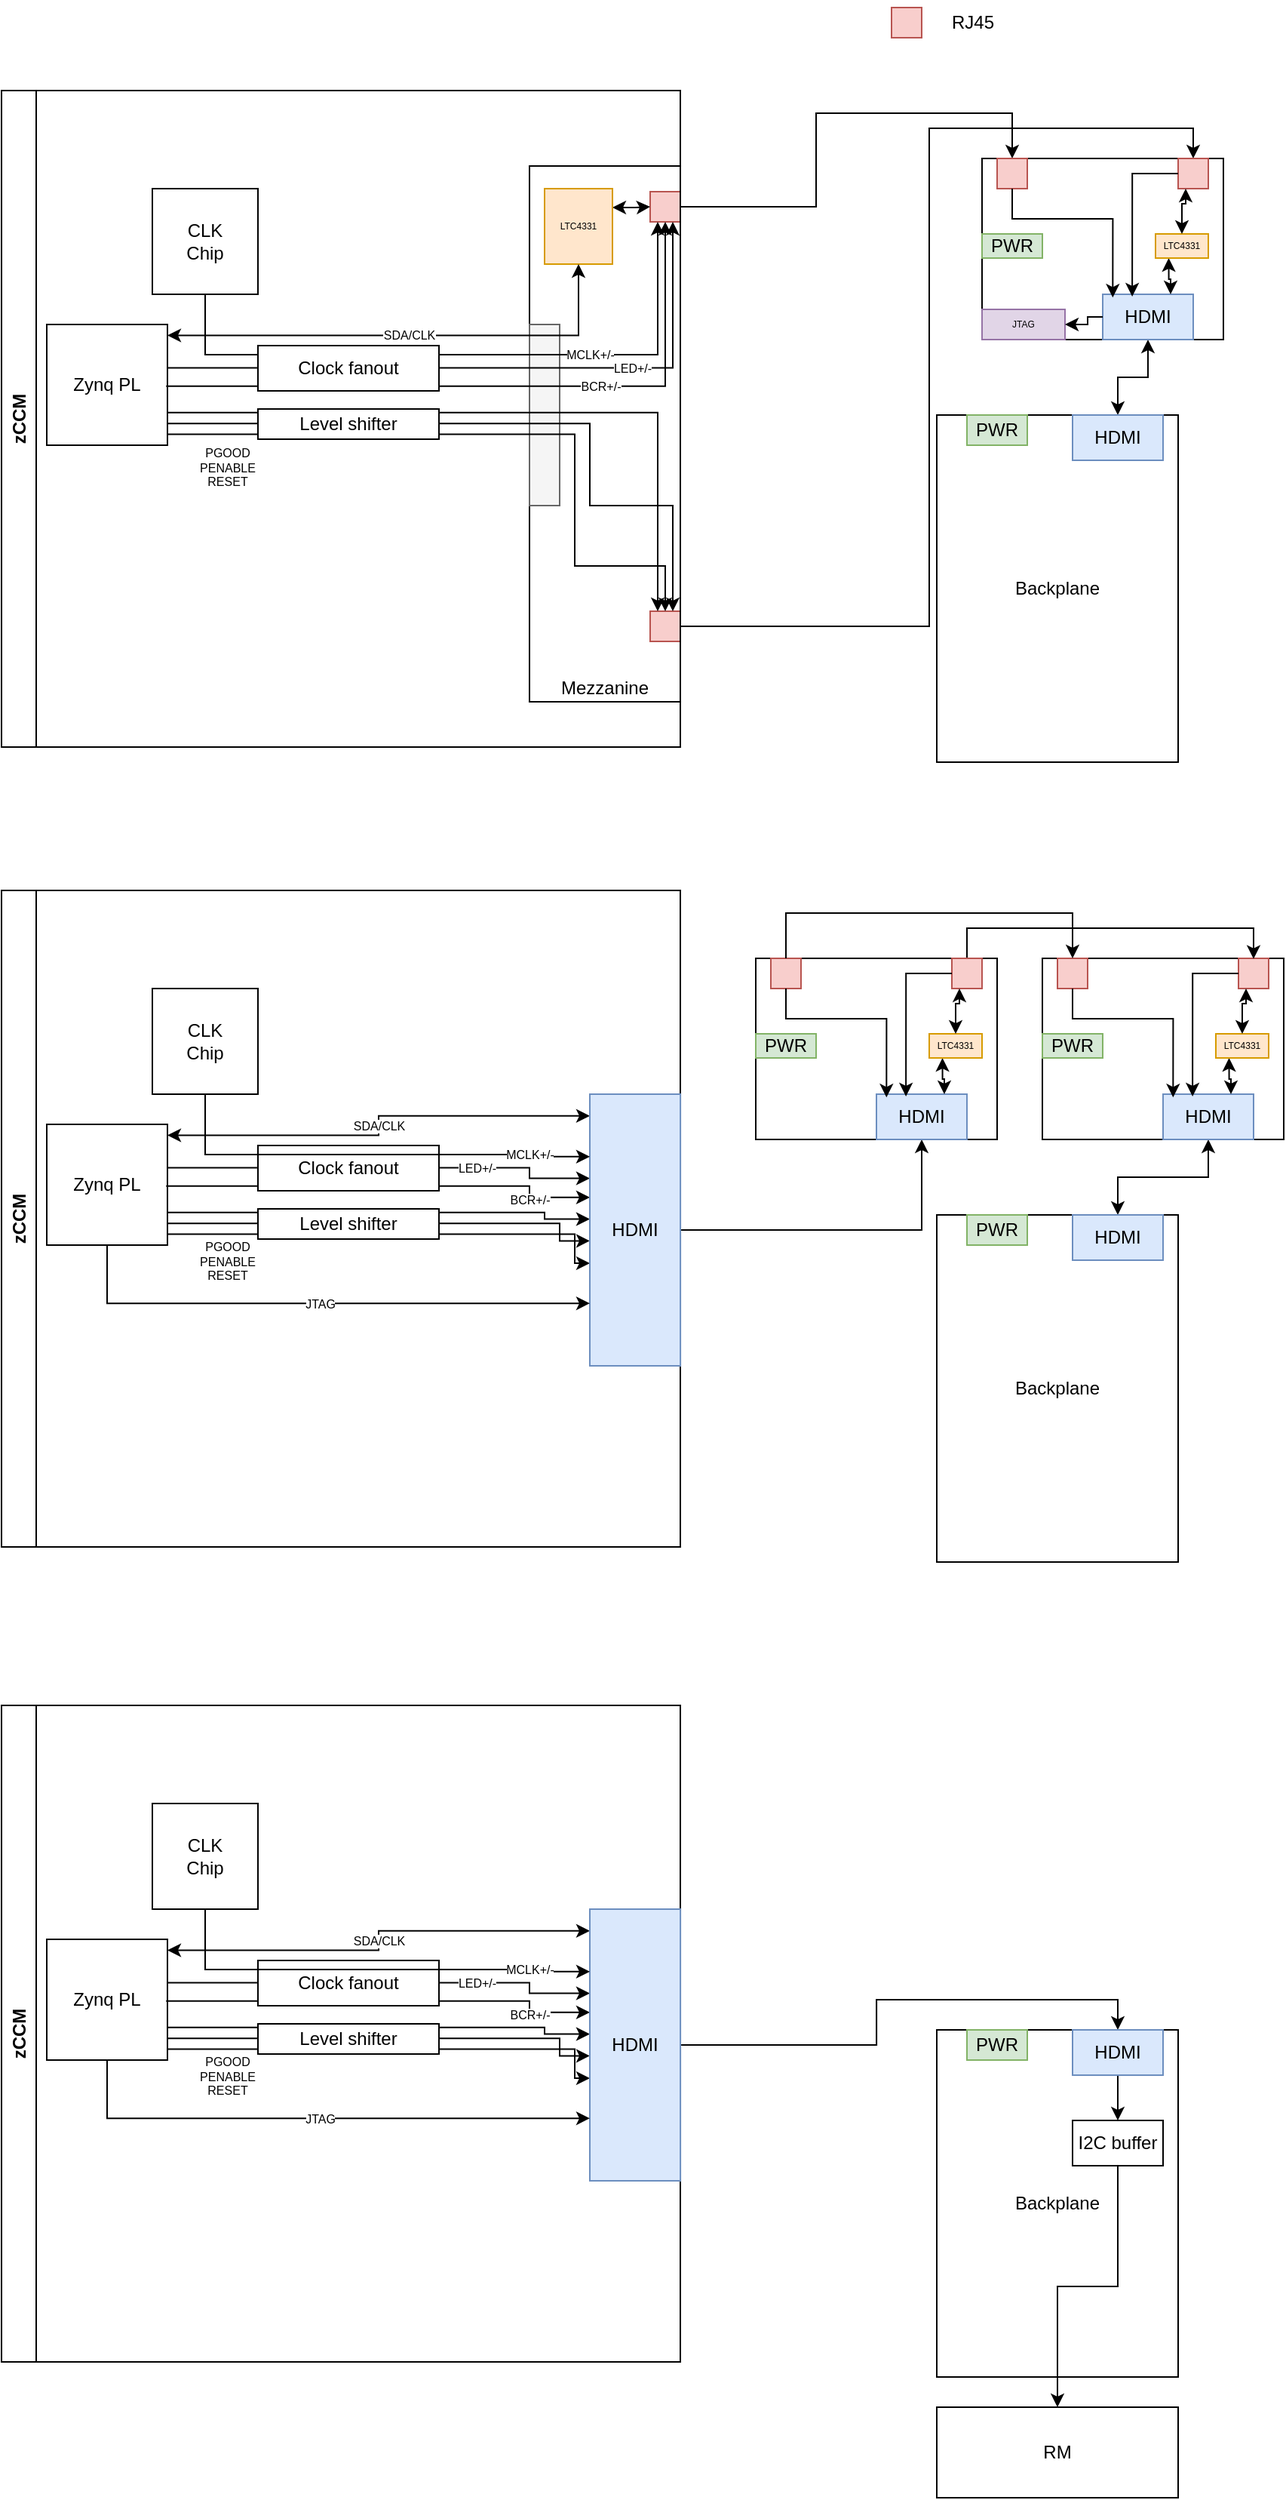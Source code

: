 <mxfile version="23.1.1" type="github">
  <diagram name="Page-1" id="fWkxdSE3MDxEK5NCk_mT">
    <mxGraphModel dx="1306" dy="750" grid="1" gridSize="10" guides="1" tooltips="1" connect="1" arrows="1" fold="1" page="1" pageScale="1" pageWidth="850" pageHeight="1100" math="0" shadow="0">
      <root>
        <mxCell id="0" />
        <mxCell id="1" parent="0" />
        <mxCell id="fhgAiH0HmHhDpUUhowHs-14" style="edgeStyle=orthogonalEdgeStyle;rounded=0;orthogonalLoop=1;jettySize=auto;html=1;exitX=1;exitY=0.5;exitDx=0;exitDy=0;entryX=0.5;entryY=0;entryDx=0;entryDy=0;" edge="1" parent="1" source="TbumQkPZerBBFcN5Bay4-3" target="fhgAiH0HmHhDpUUhowHs-8">
          <mxGeometry relative="1" as="geometry">
            <Array as="points">
              <mxPoint x="540" y="152" />
              <mxPoint x="540" y="90" />
              <mxPoint x="670" y="90" />
            </Array>
          </mxGeometry>
        </mxCell>
        <mxCell id="fhgAiH0HmHhDpUUhowHs-15" style="edgeStyle=orthogonalEdgeStyle;rounded=0;orthogonalLoop=1;jettySize=auto;html=1;exitX=1;exitY=0.5;exitDx=0;exitDy=0;entryX=0.5;entryY=0;entryDx=0;entryDy=0;" edge="1" parent="1" source="TbumQkPZerBBFcN5Bay4-16" target="fhgAiH0HmHhDpUUhowHs-9">
          <mxGeometry relative="1" as="geometry" />
        </mxCell>
        <mxCell id="fhgAiH0HmHhDpUUhowHs-13" style="edgeStyle=orthogonalEdgeStyle;rounded=0;orthogonalLoop=1;jettySize=auto;html=1;exitX=0.5;exitY=1;exitDx=0;exitDy=0;entryX=0.5;entryY=0;entryDx=0;entryDy=0;startArrow=classic;startFill=1;" edge="1" parent="1" source="fhgAiH0HmHhDpUUhowHs-7" target="fhgAiH0HmHhDpUUhowHs-4">
          <mxGeometry relative="1" as="geometry" />
        </mxCell>
        <mxCell id="fhgAiH0HmHhDpUUhowHs-134" style="edgeStyle=orthogonalEdgeStyle;rounded=0;orthogonalLoop=1;jettySize=auto;html=1;exitX=0.5;exitY=1;exitDx=0;exitDy=0;entryX=0.5;entryY=0;entryDx=0;entryDy=0;startArrow=classic;startFill=1;" edge="1" parent="1" source="fhgAiH0HmHhDpUUhowHs-136" target="fhgAiH0HmHhDpUUhowHs-131">
          <mxGeometry relative="1" as="geometry" />
        </mxCell>
        <mxCell id="fhgAiH0HmHhDpUUhowHs-167" style="edgeStyle=orthogonalEdgeStyle;rounded=0;orthogonalLoop=1;jettySize=auto;html=1;exitX=1;exitY=0.5;exitDx=0;exitDy=0;exitPerimeter=0;entryX=0.5;entryY=1;entryDx=0;entryDy=0;" edge="1" parent="1" source="fhgAiH0HmHhDpUUhowHs-149" target="fhgAiH0HmHhDpUUhowHs-156">
          <mxGeometry relative="1" as="geometry" />
        </mxCell>
        <mxCell id="fhgAiH0HmHhDpUUhowHs-152" value="" style="group" vertex="1" connectable="0" parent="1">
          <mxGeometry x="690" y="650" width="160" height="120" as="geometry" />
        </mxCell>
        <mxCell id="fhgAiH0HmHhDpUUhowHs-133" value="" style="rounded=0;whiteSpace=wrap;html=1;" vertex="1" parent="fhgAiH0HmHhDpUUhowHs-152">
          <mxGeometry width="160" height="120" as="geometry" />
        </mxCell>
        <mxCell id="fhgAiH0HmHhDpUUhowHs-136" value="HDMI" style="rounded=0;whiteSpace=wrap;html=1;fillColor=#dae8fc;strokeColor=#6c8ebf;" vertex="1" parent="fhgAiH0HmHhDpUUhowHs-152">
          <mxGeometry x="80" y="90" width="60" height="30" as="geometry" />
        </mxCell>
        <mxCell id="fhgAiH0HmHhDpUUhowHs-137" value="" style="rounded=0;whiteSpace=wrap;html=1;fillColor=#f8cecc;strokeColor=#b85450;" vertex="1" parent="fhgAiH0HmHhDpUUhowHs-152">
          <mxGeometry x="10" width="20" height="20" as="geometry" />
        </mxCell>
        <mxCell id="fhgAiH0HmHhDpUUhowHs-139" value="" style="rounded=0;whiteSpace=wrap;html=1;fillColor=#f8cecc;strokeColor=#b85450;" vertex="1" parent="fhgAiH0HmHhDpUUhowHs-152">
          <mxGeometry x="130" width="20" height="20" as="geometry" />
        </mxCell>
        <mxCell id="fhgAiH0HmHhDpUUhowHs-140" style="edgeStyle=orthogonalEdgeStyle;rounded=0;orthogonalLoop=1;jettySize=auto;html=1;exitX=0.25;exitY=1;exitDx=0;exitDy=0;entryX=0.75;entryY=0;entryDx=0;entryDy=0;startArrow=classic;startFill=1;" edge="1" parent="fhgAiH0HmHhDpUUhowHs-152" source="fhgAiH0HmHhDpUUhowHs-141" target="fhgAiH0HmHhDpUUhowHs-136">
          <mxGeometry relative="1" as="geometry">
            <Array as="points">
              <mxPoint x="124" y="80" />
              <mxPoint x="125" y="80" />
            </Array>
          </mxGeometry>
        </mxCell>
        <mxCell id="fhgAiH0HmHhDpUUhowHs-141" value="LTC4331" style="rounded=0;whiteSpace=wrap;html=1;fillColor=#ffe6cc;strokeColor=#d79b00;fontSize=6;" vertex="1" parent="fhgAiH0HmHhDpUUhowHs-152">
          <mxGeometry x="115" y="50" width="35" height="16" as="geometry" />
        </mxCell>
        <mxCell id="fhgAiH0HmHhDpUUhowHs-142" value="PWR" style="rounded=0;whiteSpace=wrap;html=1;fillColor=#d5e8d4;strokeColor=#82b366;" vertex="1" parent="fhgAiH0HmHhDpUUhowHs-152">
          <mxGeometry y="50" width="40" height="16" as="geometry" />
        </mxCell>
        <mxCell id="fhgAiH0HmHhDpUUhowHs-138" style="edgeStyle=orthogonalEdgeStyle;rounded=0;orthogonalLoop=1;jettySize=auto;html=1;exitX=0.25;exitY=1;exitDx=0;exitDy=0;entryX=0.5;entryY=0;entryDx=0;entryDy=0;startArrow=classic;startFill=1;" edge="1" parent="fhgAiH0HmHhDpUUhowHs-152" source="fhgAiH0HmHhDpUUhowHs-139" target="fhgAiH0HmHhDpUUhowHs-141">
          <mxGeometry relative="1" as="geometry">
            <Array as="points">
              <mxPoint x="135" y="30" />
              <mxPoint x="132" y="30" />
            </Array>
          </mxGeometry>
        </mxCell>
        <mxCell id="fhgAiH0HmHhDpUUhowHs-144" style="edgeStyle=orthogonalEdgeStyle;rounded=0;orthogonalLoop=1;jettySize=auto;html=1;exitX=0.5;exitY=1;exitDx=0;exitDy=0;entryX=0.111;entryY=0.071;entryDx=0;entryDy=0;entryPerimeter=0;" edge="1" parent="fhgAiH0HmHhDpUUhowHs-152" source="fhgAiH0HmHhDpUUhowHs-137" target="fhgAiH0HmHhDpUUhowHs-136">
          <mxGeometry relative="1" as="geometry">
            <Array as="points">
              <mxPoint x="20" y="40" />
              <mxPoint x="87" y="40" />
            </Array>
          </mxGeometry>
        </mxCell>
        <mxCell id="fhgAiH0HmHhDpUUhowHs-145" style="edgeStyle=orthogonalEdgeStyle;rounded=0;orthogonalLoop=1;jettySize=auto;html=1;exitX=0;exitY=0.5;exitDx=0;exitDy=0;entryX=0.326;entryY=0.049;entryDx=0;entryDy=0;entryPerimeter=0;" edge="1" parent="fhgAiH0HmHhDpUUhowHs-152" source="fhgAiH0HmHhDpUUhowHs-139" target="fhgAiH0HmHhDpUUhowHs-136">
          <mxGeometry relative="1" as="geometry" />
        </mxCell>
        <mxCell id="fhgAiH0HmHhDpUUhowHs-153" value="" style="group" vertex="1" connectable="0" parent="1">
          <mxGeometry x="650" y="120" width="160" height="120" as="geometry" />
        </mxCell>
        <mxCell id="fhgAiH0HmHhDpUUhowHs-6" value="" style="rounded=0;whiteSpace=wrap;html=1;" vertex="1" parent="fhgAiH0HmHhDpUUhowHs-153">
          <mxGeometry width="160" height="120" as="geometry" />
        </mxCell>
        <mxCell id="fhgAiH0HmHhDpUUhowHs-7" value="HDMI" style="rounded=0;whiteSpace=wrap;html=1;fillColor=#dae8fc;strokeColor=#6c8ebf;" vertex="1" parent="fhgAiH0HmHhDpUUhowHs-153">
          <mxGeometry x="80" y="90" width="60" height="30" as="geometry" />
        </mxCell>
        <mxCell id="fhgAiH0HmHhDpUUhowHs-8" value="" style="rounded=0;whiteSpace=wrap;html=1;fillColor=#f8cecc;strokeColor=#b85450;" vertex="1" parent="fhgAiH0HmHhDpUUhowHs-153">
          <mxGeometry x="10" width="20" height="20" as="geometry" />
        </mxCell>
        <mxCell id="fhgAiH0HmHhDpUUhowHs-9" value="" style="rounded=0;whiteSpace=wrap;html=1;fillColor=#f8cecc;strokeColor=#b85450;" vertex="1" parent="fhgAiH0HmHhDpUUhowHs-153">
          <mxGeometry x="130" width="20" height="20" as="geometry" />
        </mxCell>
        <mxCell id="fhgAiH0HmHhDpUUhowHs-20" style="edgeStyle=orthogonalEdgeStyle;rounded=0;orthogonalLoop=1;jettySize=auto;html=1;exitX=0.25;exitY=1;exitDx=0;exitDy=0;entryX=0.75;entryY=0;entryDx=0;entryDy=0;startArrow=classic;startFill=1;" edge="1" parent="fhgAiH0HmHhDpUUhowHs-153" source="fhgAiH0HmHhDpUUhowHs-10" target="fhgAiH0HmHhDpUUhowHs-7">
          <mxGeometry relative="1" as="geometry">
            <Array as="points">
              <mxPoint x="124" y="80" />
              <mxPoint x="125" y="80" />
            </Array>
          </mxGeometry>
        </mxCell>
        <mxCell id="fhgAiH0HmHhDpUUhowHs-10" value="LTC4331" style="rounded=0;whiteSpace=wrap;html=1;fillColor=#ffe6cc;strokeColor=#d79b00;fontSize=6;" vertex="1" parent="fhgAiH0HmHhDpUUhowHs-153">
          <mxGeometry x="115" y="50" width="35" height="16" as="geometry" />
        </mxCell>
        <mxCell id="fhgAiH0HmHhDpUUhowHs-11" value="PWR" style="rounded=0;whiteSpace=wrap;html=1;fillColor=#d5e8d4;strokeColor=#82b366;" vertex="1" parent="fhgAiH0HmHhDpUUhowHs-153">
          <mxGeometry y="50" width="40" height="16" as="geometry" />
        </mxCell>
        <mxCell id="fhgAiH0HmHhDpUUhowHs-12" value="JTAG" style="rounded=0;whiteSpace=wrap;html=1;fillColor=#e1d5e7;strokeColor=#9673a6;fontSize=6;" vertex="1" parent="fhgAiH0HmHhDpUUhowHs-153">
          <mxGeometry y="100" width="55" height="20" as="geometry" />
        </mxCell>
        <mxCell id="fhgAiH0HmHhDpUUhowHs-21" style="edgeStyle=orthogonalEdgeStyle;rounded=0;orthogonalLoop=1;jettySize=auto;html=1;exitX=0.25;exitY=1;exitDx=0;exitDy=0;entryX=0.5;entryY=0;entryDx=0;entryDy=0;startArrow=classic;startFill=1;" edge="1" parent="fhgAiH0HmHhDpUUhowHs-153" source="fhgAiH0HmHhDpUUhowHs-9" target="fhgAiH0HmHhDpUUhowHs-10">
          <mxGeometry relative="1" as="geometry">
            <Array as="points">
              <mxPoint x="135" y="30" />
              <mxPoint x="132" y="30" />
            </Array>
          </mxGeometry>
        </mxCell>
        <mxCell id="fhgAiH0HmHhDpUUhowHs-16" style="edgeStyle=orthogonalEdgeStyle;rounded=0;orthogonalLoop=1;jettySize=auto;html=1;exitX=0.5;exitY=1;exitDx=0;exitDy=0;entryX=0.111;entryY=0.071;entryDx=0;entryDy=0;entryPerimeter=0;" edge="1" parent="fhgAiH0HmHhDpUUhowHs-153" source="fhgAiH0HmHhDpUUhowHs-8" target="fhgAiH0HmHhDpUUhowHs-7">
          <mxGeometry relative="1" as="geometry">
            <Array as="points">
              <mxPoint x="20" y="40" />
              <mxPoint x="87" y="40" />
            </Array>
          </mxGeometry>
        </mxCell>
        <mxCell id="fhgAiH0HmHhDpUUhowHs-23" style="edgeStyle=orthogonalEdgeStyle;rounded=0;orthogonalLoop=1;jettySize=auto;html=1;exitX=0;exitY=0.5;exitDx=0;exitDy=0;entryX=1;entryY=0.5;entryDx=0;entryDy=0;" edge="1" parent="fhgAiH0HmHhDpUUhowHs-153" source="fhgAiH0HmHhDpUUhowHs-7" target="fhgAiH0HmHhDpUUhowHs-12">
          <mxGeometry relative="1" as="geometry">
            <Array as="points">
              <mxPoint x="70" y="105" />
              <mxPoint x="70" y="110" />
            </Array>
          </mxGeometry>
        </mxCell>
        <mxCell id="fhgAiH0HmHhDpUUhowHs-17" style="edgeStyle=orthogonalEdgeStyle;rounded=0;orthogonalLoop=1;jettySize=auto;html=1;exitX=0;exitY=0.5;exitDx=0;exitDy=0;entryX=0.326;entryY=0.049;entryDx=0;entryDy=0;entryPerimeter=0;" edge="1" parent="fhgAiH0HmHhDpUUhowHs-153" source="fhgAiH0HmHhDpUUhowHs-9" target="fhgAiH0HmHhDpUUhowHs-7">
          <mxGeometry relative="1" as="geometry" />
        </mxCell>
        <mxCell id="fhgAiH0HmHhDpUUhowHs-154" value="" style="group" vertex="1" connectable="0" parent="1">
          <mxGeometry x="500" y="650" width="160" height="120" as="geometry" />
        </mxCell>
        <mxCell id="fhgAiH0HmHhDpUUhowHs-155" value="" style="rounded=0;whiteSpace=wrap;html=1;" vertex="1" parent="fhgAiH0HmHhDpUUhowHs-154">
          <mxGeometry width="160" height="120" as="geometry" />
        </mxCell>
        <mxCell id="fhgAiH0HmHhDpUUhowHs-156" value="HDMI" style="rounded=0;whiteSpace=wrap;html=1;fillColor=#dae8fc;strokeColor=#6c8ebf;" vertex="1" parent="fhgAiH0HmHhDpUUhowHs-154">
          <mxGeometry x="80" y="90" width="60" height="30" as="geometry" />
        </mxCell>
        <mxCell id="fhgAiH0HmHhDpUUhowHs-157" value="" style="rounded=0;whiteSpace=wrap;html=1;fillColor=#f8cecc;strokeColor=#b85450;" vertex="1" parent="fhgAiH0HmHhDpUUhowHs-154">
          <mxGeometry x="10" width="20" height="20" as="geometry" />
        </mxCell>
        <mxCell id="fhgAiH0HmHhDpUUhowHs-168" style="edgeStyle=orthogonalEdgeStyle;rounded=0;orthogonalLoop=1;jettySize=auto;html=1;exitX=0.5;exitY=0;exitDx=0;exitDy=0;" edge="1" parent="fhgAiH0HmHhDpUUhowHs-154" source="fhgAiH0HmHhDpUUhowHs-158">
          <mxGeometry relative="1" as="geometry">
            <mxPoint x="330" y="0.333" as="targetPoint" />
            <Array as="points">
              <mxPoint x="140" y="-20" />
              <mxPoint x="330" y="-20" />
            </Array>
          </mxGeometry>
        </mxCell>
        <mxCell id="fhgAiH0HmHhDpUUhowHs-158" value="" style="rounded=0;whiteSpace=wrap;html=1;fillColor=#f8cecc;strokeColor=#b85450;" vertex="1" parent="fhgAiH0HmHhDpUUhowHs-154">
          <mxGeometry x="130" width="20" height="20" as="geometry" />
        </mxCell>
        <mxCell id="fhgAiH0HmHhDpUUhowHs-159" style="edgeStyle=orthogonalEdgeStyle;rounded=0;orthogonalLoop=1;jettySize=auto;html=1;exitX=0.25;exitY=1;exitDx=0;exitDy=0;entryX=0.75;entryY=0;entryDx=0;entryDy=0;startArrow=classic;startFill=1;" edge="1" parent="fhgAiH0HmHhDpUUhowHs-154" source="fhgAiH0HmHhDpUUhowHs-160" target="fhgAiH0HmHhDpUUhowHs-156">
          <mxGeometry relative="1" as="geometry">
            <Array as="points">
              <mxPoint x="124" y="80" />
              <mxPoint x="125" y="80" />
            </Array>
          </mxGeometry>
        </mxCell>
        <mxCell id="fhgAiH0HmHhDpUUhowHs-160" value="LTC4331" style="rounded=0;whiteSpace=wrap;html=1;fillColor=#ffe6cc;strokeColor=#d79b00;fontSize=6;" vertex="1" parent="fhgAiH0HmHhDpUUhowHs-154">
          <mxGeometry x="115" y="50" width="35" height="16" as="geometry" />
        </mxCell>
        <mxCell id="fhgAiH0HmHhDpUUhowHs-161" value="PWR" style="rounded=0;whiteSpace=wrap;html=1;fillColor=#d5e8d4;strokeColor=#82b366;" vertex="1" parent="fhgAiH0HmHhDpUUhowHs-154">
          <mxGeometry y="50" width="40" height="16" as="geometry" />
        </mxCell>
        <mxCell id="fhgAiH0HmHhDpUUhowHs-163" style="edgeStyle=orthogonalEdgeStyle;rounded=0;orthogonalLoop=1;jettySize=auto;html=1;exitX=0.25;exitY=1;exitDx=0;exitDy=0;entryX=0.5;entryY=0;entryDx=0;entryDy=0;startArrow=classic;startFill=1;" edge="1" parent="fhgAiH0HmHhDpUUhowHs-154" source="fhgAiH0HmHhDpUUhowHs-158" target="fhgAiH0HmHhDpUUhowHs-160">
          <mxGeometry relative="1" as="geometry">
            <Array as="points">
              <mxPoint x="135" y="30" />
              <mxPoint x="132" y="30" />
            </Array>
          </mxGeometry>
        </mxCell>
        <mxCell id="fhgAiH0HmHhDpUUhowHs-164" style="edgeStyle=orthogonalEdgeStyle;rounded=0;orthogonalLoop=1;jettySize=auto;html=1;exitX=0.5;exitY=1;exitDx=0;exitDy=0;entryX=0.111;entryY=0.071;entryDx=0;entryDy=0;entryPerimeter=0;" edge="1" parent="fhgAiH0HmHhDpUUhowHs-154" source="fhgAiH0HmHhDpUUhowHs-157" target="fhgAiH0HmHhDpUUhowHs-156">
          <mxGeometry relative="1" as="geometry">
            <Array as="points">
              <mxPoint x="20" y="40" />
              <mxPoint x="87" y="40" />
            </Array>
          </mxGeometry>
        </mxCell>
        <mxCell id="fhgAiH0HmHhDpUUhowHs-166" style="edgeStyle=orthogonalEdgeStyle;rounded=0;orthogonalLoop=1;jettySize=auto;html=1;exitX=0;exitY=0.5;exitDx=0;exitDy=0;entryX=0.326;entryY=0.049;entryDx=0;entryDy=0;entryPerimeter=0;" edge="1" parent="fhgAiH0HmHhDpUUhowHs-154" source="fhgAiH0HmHhDpUUhowHs-158" target="fhgAiH0HmHhDpUUhowHs-156">
          <mxGeometry relative="1" as="geometry" />
        </mxCell>
        <mxCell id="fhgAiH0HmHhDpUUhowHs-169" style="edgeStyle=orthogonalEdgeStyle;rounded=0;orthogonalLoop=1;jettySize=auto;html=1;exitX=0.5;exitY=0;exitDx=0;exitDy=0;entryX=0.5;entryY=0;entryDx=0;entryDy=0;" edge="1" parent="1" source="fhgAiH0HmHhDpUUhowHs-157" target="fhgAiH0HmHhDpUUhowHs-137">
          <mxGeometry relative="1" as="geometry">
            <Array as="points">
              <mxPoint x="520" y="620" />
              <mxPoint x="710" y="620" />
            </Array>
          </mxGeometry>
        </mxCell>
        <mxCell id="fhgAiH0HmHhDpUUhowHs-186" style="edgeStyle=orthogonalEdgeStyle;rounded=0;orthogonalLoop=1;jettySize=auto;html=1;exitX=1;exitY=0.5;exitDx=0;exitDy=0;exitPerimeter=0;entryX=0.5;entryY=0;entryDx=0;entryDy=0;" edge="1" parent="1" source="fhgAiH0HmHhDpUUhowHs-187" target="fhgAiH0HmHhDpUUhowHs-180">
          <mxGeometry relative="1" as="geometry">
            <mxPoint x="610" y="1310" as="targetPoint" />
          </mxGeometry>
        </mxCell>
        <mxCell id="fhgAiH0HmHhDpUUhowHs-218" value="" style="group;" vertex="1" connectable="0" parent="1">
          <mxGeometry x="620" y="1360" width="160" height="230" as="geometry" />
        </mxCell>
        <mxCell id="fhgAiH0HmHhDpUUhowHs-179" value="Backplane" style="rounded=0;whiteSpace=wrap;html=1;" vertex="1" parent="fhgAiH0HmHhDpUUhowHs-218">
          <mxGeometry width="160" height="230" as="geometry" />
        </mxCell>
        <mxCell id="fhgAiH0HmHhDpUUhowHs-237" style="edgeStyle=orthogonalEdgeStyle;rounded=0;orthogonalLoop=1;jettySize=auto;html=1;exitX=0.5;exitY=1;exitDx=0;exitDy=0;entryX=0.5;entryY=0;entryDx=0;entryDy=0;" edge="1" parent="fhgAiH0HmHhDpUUhowHs-218" source="fhgAiH0HmHhDpUUhowHs-180" target="fhgAiH0HmHhDpUUhowHs-236">
          <mxGeometry relative="1" as="geometry" />
        </mxCell>
        <mxCell id="fhgAiH0HmHhDpUUhowHs-180" value="HDMI" style="rounded=0;whiteSpace=wrap;html=1;fillColor=#dae8fc;strokeColor=#6c8ebf;" vertex="1" parent="fhgAiH0HmHhDpUUhowHs-218">
          <mxGeometry x="90" width="60" height="30" as="geometry" />
        </mxCell>
        <mxCell id="fhgAiH0HmHhDpUUhowHs-181" value="PWR" style="rounded=0;whiteSpace=wrap;html=1;fillColor=#d5e8d4;strokeColor=#82b366;" vertex="1" parent="fhgAiH0HmHhDpUUhowHs-218">
          <mxGeometry x="20" width="40" height="20" as="geometry" />
        </mxCell>
        <mxCell id="fhgAiH0HmHhDpUUhowHs-236" value="I2C buffer" style="rounded=0;whiteSpace=wrap;html=1;" vertex="1" parent="fhgAiH0HmHhDpUUhowHs-218">
          <mxGeometry x="90" y="60" width="60" height="30" as="geometry" />
        </mxCell>
        <mxCell id="fhgAiH0HmHhDpUUhowHs-219" value="" style="group" vertex="1" connectable="0" parent="1">
          <mxGeometry y="1145" width="450.05" height="435" as="geometry" />
        </mxCell>
        <mxCell id="fhgAiH0HmHhDpUUhowHs-170" value="Zynq PL" style="whiteSpace=wrap;html=1;aspect=fixed;points=[[0,0,0,0,0],[0,0.25,0,0,0],[0,0.5,0,0,0],[0,0.75,0,0,0],[0,1,0,0,0],[0.25,0,0,0,0],[0.25,1,0,0,0],[0.5,0,0,0,0],[0.5,1,0,0,0],[0.75,0,0,0,0],[0.75,1,0,0,0],[1,0,0,0,0],[1,0.09,0,0,0],[1,0.18,0,0,0],[1,0.27,0,0,0],[1,0.36,0,0,0],[1,0.45,0,0,0],[1,0.55,0,0,0],[1,0.64,0,0,0],[1,0.73,0,0,0],[1,0.82,0,0,0],[1,0.91,0,0,0],[1,1,0,0,0]];" vertex="1" parent="fhgAiH0HmHhDpUUhowHs-219">
          <mxGeometry x="30" y="155" width="80" height="80" as="geometry" />
        </mxCell>
        <mxCell id="fhgAiH0HmHhDpUUhowHs-171" style="edgeStyle=orthogonalEdgeStyle;rounded=0;orthogonalLoop=1;jettySize=auto;html=1;exitX=1;exitY=0.82;exitDx=0;exitDy=0;exitPerimeter=0;entryX=0;entryY=0.54;entryDx=0;entryDy=0;entryPerimeter=0;" edge="1" parent="fhgAiH0HmHhDpUUhowHs-219" source="fhgAiH0HmHhDpUUhowHs-170" target="fhgAiH0HmHhDpUUhowHs-187">
          <mxGeometry relative="1" as="geometry">
            <Array as="points">
              <mxPoint x="370" y="221" />
              <mxPoint x="370" y="232" />
            </Array>
            <mxPoint x="445" y="345" as="targetPoint" />
          </mxGeometry>
        </mxCell>
        <mxCell id="fhgAiH0HmHhDpUUhowHs-172" style="edgeStyle=orthogonalEdgeStyle;rounded=0;orthogonalLoop=1;jettySize=auto;html=1;exitX=1;exitY=0.91;exitDx=0;exitDy=0;exitPerimeter=0;entryX=0;entryY=0.62;entryDx=0;entryDy=0;entryPerimeter=0;" edge="1" parent="fhgAiH0HmHhDpUUhowHs-219" source="fhgAiH0HmHhDpUUhowHs-170" target="fhgAiH0HmHhDpUUhowHs-187">
          <mxGeometry relative="1" as="geometry">
            <mxPoint x="440" y="345" as="targetPoint" />
            <Array as="points">
              <mxPoint x="380" y="228" />
              <mxPoint x="380" y="247" />
              <mxPoint x="390" y="247" />
            </Array>
          </mxGeometry>
        </mxCell>
        <mxCell id="fhgAiH0HmHhDpUUhowHs-173" style="edgeStyle=orthogonalEdgeStyle;rounded=0;orthogonalLoop=1;jettySize=auto;html=1;exitX=1;exitY=0.73;exitDx=0;exitDy=0;exitPerimeter=0;entryX=0;entryY=0.46;entryDx=0;entryDy=0;entryPerimeter=0;" edge="1" parent="fhgAiH0HmHhDpUUhowHs-219" source="fhgAiH0HmHhDpUUhowHs-170" target="fhgAiH0HmHhDpUUhowHs-187">
          <mxGeometry relative="1" as="geometry">
            <mxPoint x="435" y="345" as="targetPoint" />
            <Array as="points">
              <mxPoint x="360" y="213" />
              <mxPoint x="360" y="218" />
            </Array>
          </mxGeometry>
        </mxCell>
        <mxCell id="fhgAiH0HmHhDpUUhowHs-174" value="BCR+/-" style="edgeStyle=orthogonalEdgeStyle;rounded=0;orthogonalLoop=1;jettySize=auto;html=1;entryX=0;entryY=0.38;entryDx=0;entryDy=0;fontSize=8;exitX=0.989;exitY=0.511;exitDx=0;exitDy=0;exitPerimeter=0;entryPerimeter=0;" edge="1" parent="fhgAiH0HmHhDpUUhowHs-219" source="fhgAiH0HmHhDpUUhowHs-170" target="fhgAiH0HmHhDpUUhowHs-187">
          <mxGeometry x="0.723" y="-2" relative="1" as="geometry">
            <mxPoint x="110" y="198" as="sourcePoint" />
            <mxPoint x="440" y="87.0" as="targetPoint" />
            <mxPoint as="offset" />
            <Array as="points">
              <mxPoint x="350" y="196" />
              <mxPoint x="350" y="203" />
            </Array>
          </mxGeometry>
        </mxCell>
        <mxCell id="fhgAiH0HmHhDpUUhowHs-175" value="SDA/CLK" style="edgeStyle=orthogonalEdgeStyle;rounded=0;orthogonalLoop=1;jettySize=auto;html=1;exitX=1;exitY=0.09;exitDx=0;exitDy=0;endArrow=classic;endFill=1;exitPerimeter=0;startArrow=classic;startFill=1;fontSize=8;entryX=0;entryY=0.08;entryDx=0;entryDy=0;entryPerimeter=0;" edge="1" parent="fhgAiH0HmHhDpUUhowHs-219" source="fhgAiH0HmHhDpUUhowHs-170" target="fhgAiH0HmHhDpUUhowHs-187">
          <mxGeometry x="-0.001" relative="1" as="geometry">
            <mxPoint x="382" y="115" as="targetPoint" />
            <mxPoint as="offset" />
          </mxGeometry>
        </mxCell>
        <mxCell id="fhgAiH0HmHhDpUUhowHs-176" value="Level shifter" style="rounded=0;whiteSpace=wrap;html=1;" vertex="1" parent="fhgAiH0HmHhDpUUhowHs-219">
          <mxGeometry x="170" y="211" width="120" height="20" as="geometry" />
        </mxCell>
        <mxCell id="fhgAiH0HmHhDpUUhowHs-178" value="CLK&lt;br&gt;Chip" style="rounded=0;whiteSpace=wrap;html=1;" vertex="1" parent="fhgAiH0HmHhDpUUhowHs-219">
          <mxGeometry x="100" y="65" width="70" height="70" as="geometry" />
        </mxCell>
        <mxCell id="fhgAiH0HmHhDpUUhowHs-183" value="zCCM" style="swimlane;horizontal=0;whiteSpace=wrap;html=1;" vertex="1" parent="fhgAiH0HmHhDpUUhowHs-219">
          <mxGeometry width="450" height="435" as="geometry">
            <mxRectangle y="75" width="40" height="60" as="alternateBounds" />
          </mxGeometry>
        </mxCell>
        <mxCell id="fhgAiH0HmHhDpUUhowHs-184" value="PGOOD&lt;br style=&quot;font-size: 8px;&quot;&gt;PENABLE&lt;br style=&quot;font-size: 8px;&quot;&gt;RESET" style="text;html=1;strokeColor=none;fillColor=none;align=center;verticalAlign=middle;whiteSpace=wrap;rounded=0;fontSize=8;" vertex="1" parent="fhgAiH0HmHhDpUUhowHs-183">
          <mxGeometry x="120" y="231" width="60" height="30" as="geometry" />
        </mxCell>
        <mxCell id="fhgAiH0HmHhDpUUhowHs-185" value="LED+/-" style="edgeStyle=orthogonalEdgeStyle;rounded=0;orthogonalLoop=1;jettySize=auto;html=1;exitX=1;exitY=0.36;exitDx=0;exitDy=0;exitPerimeter=0;fontSize=8;entryX=0;entryY=0.31;entryDx=0;entryDy=0;entryPerimeter=0;" edge="1" parent="fhgAiH0HmHhDpUUhowHs-219" source="fhgAiH0HmHhDpUUhowHs-170" target="fhgAiH0HmHhDpUUhowHs-187">
          <mxGeometry x="0.426" relative="1" as="geometry">
            <mxPoint as="offset" />
            <mxPoint x="110" y="184" as="sourcePoint" />
            <mxPoint x="390" y="225" as="targetPoint" />
            <Array as="points">
              <mxPoint x="350" y="184" />
              <mxPoint x="350" y="191" />
            </Array>
          </mxGeometry>
        </mxCell>
        <mxCell id="fhgAiH0HmHhDpUUhowHs-187" value="HDMI" style="rounded=0;whiteSpace=wrap;html=1;fillColor=#dae8fc;strokeColor=#6c8ebf;points=[[0,0,0,0,0],[0,0.08,0,0,0],[0,0.15,0,0,0],[0,0.23,0,0,0],[0,0.31,0,0,0],[0,0.38,0,0,0],[0,0.46,0,0,0],[0,0.54,0,0,0],[0,0.62,0,0,0],[0,0.69,0,0,0],[0,0.77,0,0,0],[0,0.85,0,0,0],[0,0.92,0,0,0],[0,1,0,0,0],[0.25,0,0,0,0],[0.25,1,0,0,0],[0.5,0,0,0,0],[0.5,1,0,0,0],[0.75,0,0,0,0],[0.75,1,0,0,0],[1,0,0,0,0],[1,0.25,0,0,0],[1,0.5,0,0,0],[1,0.75,0,0,0],[1,1,0,0,0]];" vertex="1" parent="fhgAiH0HmHhDpUUhowHs-219">
          <mxGeometry x="390" y="135" width="60.05" height="180" as="geometry" />
        </mxCell>
        <mxCell id="fhgAiH0HmHhDpUUhowHs-188" value="Clock fanout" style="rounded=0;whiteSpace=wrap;html=1;" vertex="1" parent="fhgAiH0HmHhDpUUhowHs-219">
          <mxGeometry x="170" y="169" width="120" height="30" as="geometry" />
        </mxCell>
        <mxCell id="fhgAiH0HmHhDpUUhowHs-177" value="MCLK+/-" style="edgeStyle=orthogonalEdgeStyle;rounded=0;orthogonalLoop=1;jettySize=auto;html=1;exitX=0.5;exitY=1;exitDx=0;exitDy=0;fontSize=8;entryX=0;entryY=0.23;entryDx=0;entryDy=0;entryPerimeter=0;" edge="1" parent="fhgAiH0HmHhDpUUhowHs-219" source="fhgAiH0HmHhDpUUhowHs-178" target="fhgAiH0HmHhDpUUhowHs-187">
          <mxGeometry x="0.721" relative="1" as="geometry">
            <Array as="points">
              <mxPoint x="135" y="175" />
              <mxPoint x="350" y="175" />
              <mxPoint x="350" y="176" />
            </Array>
            <mxPoint as="offset" />
            <mxPoint x="390" y="191" as="targetPoint" />
          </mxGeometry>
        </mxCell>
        <mxCell id="fhgAiH0HmHhDpUUhowHs-189" value="JTAG" style="edgeStyle=orthogonalEdgeStyle;rounded=0;orthogonalLoop=1;jettySize=auto;html=1;exitX=0.5;exitY=1;exitDx=0;exitDy=0;exitPerimeter=0;entryX=0;entryY=0.77;entryDx=0;entryDy=0;entryPerimeter=0;fontSize=8;" edge="1" parent="fhgAiH0HmHhDpUUhowHs-219" source="fhgAiH0HmHhDpUUhowHs-170" target="fhgAiH0HmHhDpUUhowHs-187">
          <mxGeometry relative="1" as="geometry" />
        </mxCell>
        <mxCell id="fhgAiH0HmHhDpUUhowHs-220" value="" style="group" vertex="1" connectable="0" parent="1">
          <mxGeometry y="605" width="450.05" height="435" as="geometry" />
        </mxCell>
        <mxCell id="fhgAiH0HmHhDpUUhowHs-87" value="Zynq PL" style="whiteSpace=wrap;html=1;aspect=fixed;points=[[0,0,0,0,0],[0,0.25,0,0,0],[0,0.5,0,0,0],[0,0.75,0,0,0],[0,1,0,0,0],[0.25,0,0,0,0],[0.25,1,0,0,0],[0.5,0,0,0,0],[0.5,1,0,0,0],[0.75,0,0,0,0],[0.75,1,0,0,0],[1,0,0,0,0],[1,0.09,0,0,0],[1,0.18,0,0,0],[1,0.27,0,0,0],[1,0.36,0,0,0],[1,0.45,0,0,0],[1,0.55,0,0,0],[1,0.64,0,0,0],[1,0.73,0,0,0],[1,0.82,0,0,0],[1,0.91,0,0,0],[1,1,0,0,0]];" vertex="1" parent="fhgAiH0HmHhDpUUhowHs-220">
          <mxGeometry x="30" y="155" width="80" height="80" as="geometry" />
        </mxCell>
        <mxCell id="fhgAiH0HmHhDpUUhowHs-96" style="edgeStyle=orthogonalEdgeStyle;rounded=0;orthogonalLoop=1;jettySize=auto;html=1;exitX=1;exitY=0.82;exitDx=0;exitDy=0;exitPerimeter=0;entryX=0;entryY=0.54;entryDx=0;entryDy=0;entryPerimeter=0;" edge="1" parent="fhgAiH0HmHhDpUUhowHs-220" source="fhgAiH0HmHhDpUUhowHs-87" target="fhgAiH0HmHhDpUUhowHs-149">
          <mxGeometry relative="1" as="geometry">
            <Array as="points">
              <mxPoint x="370" y="221" />
              <mxPoint x="370" y="232" />
            </Array>
            <mxPoint x="445" y="345" as="targetPoint" />
          </mxGeometry>
        </mxCell>
        <mxCell id="fhgAiH0HmHhDpUUhowHs-97" style="edgeStyle=orthogonalEdgeStyle;rounded=0;orthogonalLoop=1;jettySize=auto;html=1;exitX=1;exitY=0.91;exitDx=0;exitDy=0;exitPerimeter=0;entryX=0;entryY=0.62;entryDx=0;entryDy=0;entryPerimeter=0;" edge="1" parent="fhgAiH0HmHhDpUUhowHs-220" source="fhgAiH0HmHhDpUUhowHs-87" target="fhgAiH0HmHhDpUUhowHs-149">
          <mxGeometry relative="1" as="geometry">
            <mxPoint x="440" y="345" as="targetPoint" />
            <Array as="points">
              <mxPoint x="380" y="228" />
              <mxPoint x="380" y="247" />
              <mxPoint x="390" y="247" />
            </Array>
          </mxGeometry>
        </mxCell>
        <mxCell id="fhgAiH0HmHhDpUUhowHs-98" style="edgeStyle=orthogonalEdgeStyle;rounded=0;orthogonalLoop=1;jettySize=auto;html=1;exitX=1;exitY=0.73;exitDx=0;exitDy=0;exitPerimeter=0;entryX=0;entryY=0.46;entryDx=0;entryDy=0;entryPerimeter=0;" edge="1" parent="fhgAiH0HmHhDpUUhowHs-220" source="fhgAiH0HmHhDpUUhowHs-87" target="fhgAiH0HmHhDpUUhowHs-149">
          <mxGeometry relative="1" as="geometry">
            <mxPoint x="435" y="345" as="targetPoint" />
            <Array as="points">
              <mxPoint x="360" y="213" />
              <mxPoint x="360" y="218" />
            </Array>
          </mxGeometry>
        </mxCell>
        <mxCell id="fhgAiH0HmHhDpUUhowHs-100" value="BCR+/-" style="edgeStyle=orthogonalEdgeStyle;rounded=0;orthogonalLoop=1;jettySize=auto;html=1;entryX=0;entryY=0.38;entryDx=0;entryDy=0;fontSize=8;exitX=0.989;exitY=0.511;exitDx=0;exitDy=0;exitPerimeter=0;entryPerimeter=0;" edge="1" parent="fhgAiH0HmHhDpUUhowHs-220" source="fhgAiH0HmHhDpUUhowHs-87" target="fhgAiH0HmHhDpUUhowHs-149">
          <mxGeometry x="0.723" y="-2" relative="1" as="geometry">
            <mxPoint x="110" y="198" as="sourcePoint" />
            <mxPoint x="440" y="87.0" as="targetPoint" />
            <mxPoint as="offset" />
            <Array as="points">
              <mxPoint x="350" y="196" />
              <mxPoint x="350" y="203" />
            </Array>
          </mxGeometry>
        </mxCell>
        <mxCell id="fhgAiH0HmHhDpUUhowHs-101" value="SDA/CLK" style="edgeStyle=orthogonalEdgeStyle;rounded=0;orthogonalLoop=1;jettySize=auto;html=1;exitX=1;exitY=0.09;exitDx=0;exitDy=0;endArrow=classic;endFill=1;exitPerimeter=0;startArrow=classic;startFill=1;fontSize=8;entryX=0;entryY=0.08;entryDx=0;entryDy=0;entryPerimeter=0;" edge="1" parent="fhgAiH0HmHhDpUUhowHs-220" source="fhgAiH0HmHhDpUUhowHs-87" target="fhgAiH0HmHhDpUUhowHs-149">
          <mxGeometry x="-0.001" relative="1" as="geometry">
            <mxPoint x="382" y="115" as="targetPoint" />
            <mxPoint as="offset" />
          </mxGeometry>
        </mxCell>
        <mxCell id="fhgAiH0HmHhDpUUhowHs-126" value="Level shifter" style="rounded=0;whiteSpace=wrap;html=1;" vertex="1" parent="fhgAiH0HmHhDpUUhowHs-220">
          <mxGeometry x="170" y="211" width="120" height="20" as="geometry" />
        </mxCell>
        <mxCell id="fhgAiH0HmHhDpUUhowHs-128" value="CLK&lt;br&gt;Chip" style="rounded=0;whiteSpace=wrap;html=1;" vertex="1" parent="fhgAiH0HmHhDpUUhowHs-220">
          <mxGeometry x="100" y="65" width="70" height="70" as="geometry" />
        </mxCell>
        <mxCell id="fhgAiH0HmHhDpUUhowHs-147" value="zCCM" style="swimlane;horizontal=0;whiteSpace=wrap;html=1;" vertex="1" parent="fhgAiH0HmHhDpUUhowHs-220">
          <mxGeometry width="450" height="435" as="geometry">
            <mxRectangle y="75" width="40" height="60" as="alternateBounds" />
          </mxGeometry>
        </mxCell>
        <mxCell id="fhgAiH0HmHhDpUUhowHs-146" value="PGOOD&lt;br style=&quot;font-size: 8px;&quot;&gt;PENABLE&lt;br style=&quot;font-size: 8px;&quot;&gt;RESET" style="text;html=1;strokeColor=none;fillColor=none;align=center;verticalAlign=middle;whiteSpace=wrap;rounded=0;fontSize=8;" vertex="1" parent="fhgAiH0HmHhDpUUhowHs-147">
          <mxGeometry x="120" y="231" width="60" height="30" as="geometry" />
        </mxCell>
        <mxCell id="fhgAiH0HmHhDpUUhowHs-150" value="LED+/-" style="edgeStyle=orthogonalEdgeStyle;rounded=0;orthogonalLoop=1;jettySize=auto;html=1;exitX=1;exitY=0.36;exitDx=0;exitDy=0;exitPerimeter=0;fontSize=8;entryX=0;entryY=0.31;entryDx=0;entryDy=0;entryPerimeter=0;" edge="1" parent="fhgAiH0HmHhDpUUhowHs-220" source="fhgAiH0HmHhDpUUhowHs-87" target="fhgAiH0HmHhDpUUhowHs-149">
          <mxGeometry x="0.426" relative="1" as="geometry">
            <mxPoint as="offset" />
            <mxPoint x="110" y="184" as="sourcePoint" />
            <mxPoint x="390" y="225" as="targetPoint" />
            <Array as="points">
              <mxPoint x="350" y="184" />
              <mxPoint x="350" y="191" />
            </Array>
          </mxGeometry>
        </mxCell>
        <mxCell id="fhgAiH0HmHhDpUUhowHs-149" value="HDMI" style="rounded=0;whiteSpace=wrap;html=1;fillColor=#dae8fc;strokeColor=#6c8ebf;points=[[0,0,0,0,0],[0,0.08,0,0,0],[0,0.15,0,0,0],[0,0.23,0,0,0],[0,0.31,0,0,0],[0,0.38,0,0,0],[0,0.46,0,0,0],[0,0.54,0,0,0],[0,0.62,0,0,0],[0,0.69,0,0,0],[0,0.77,0,0,0],[0,0.85,0,0,0],[0,0.92,0,0,0],[0,1,0,0,0],[0.25,0,0,0,0],[0.25,1,0,0,0],[0.5,0,0,0,0],[0.5,1,0,0,0],[0.75,0,0,0,0],[0.75,1,0,0,0],[1,0,0,0,0],[1,0.25,0,0,0],[1,0.5,0,0,0],[1,0.75,0,0,0],[1,1,0,0,0]];" vertex="1" parent="fhgAiH0HmHhDpUUhowHs-220">
          <mxGeometry x="390" y="135" width="60.05" height="180" as="geometry" />
        </mxCell>
        <mxCell id="fhgAiH0HmHhDpUUhowHs-129" value="Clock fanout" style="rounded=0;whiteSpace=wrap;html=1;" vertex="1" parent="fhgAiH0HmHhDpUUhowHs-220">
          <mxGeometry x="170" y="169" width="120" height="30" as="geometry" />
        </mxCell>
        <mxCell id="fhgAiH0HmHhDpUUhowHs-127" value="MCLK+/-" style="edgeStyle=orthogonalEdgeStyle;rounded=0;orthogonalLoop=1;jettySize=auto;html=1;exitX=0.5;exitY=1;exitDx=0;exitDy=0;fontSize=8;entryX=0;entryY=0.23;entryDx=0;entryDy=0;entryPerimeter=0;" edge="1" parent="fhgAiH0HmHhDpUUhowHs-220" source="fhgAiH0HmHhDpUUhowHs-128" target="fhgAiH0HmHhDpUUhowHs-149">
          <mxGeometry x="0.721" relative="1" as="geometry">
            <Array as="points">
              <mxPoint x="135" y="175" />
              <mxPoint x="350" y="175" />
              <mxPoint x="350" y="176" />
            </Array>
            <mxPoint as="offset" />
            <mxPoint x="390" y="191" as="targetPoint" />
          </mxGeometry>
        </mxCell>
        <mxCell id="fhgAiH0HmHhDpUUhowHs-151" value="JTAG" style="edgeStyle=orthogonalEdgeStyle;rounded=0;orthogonalLoop=1;jettySize=auto;html=1;exitX=0.5;exitY=1;exitDx=0;exitDy=0;exitPerimeter=0;entryX=0;entryY=0.77;entryDx=0;entryDy=0;entryPerimeter=0;fontSize=8;" edge="1" parent="fhgAiH0HmHhDpUUhowHs-220" source="fhgAiH0HmHhDpUUhowHs-87" target="fhgAiH0HmHhDpUUhowHs-149">
          <mxGeometry relative="1" as="geometry" />
        </mxCell>
        <mxCell id="fhgAiH0HmHhDpUUhowHs-221" value="" style="group" vertex="1" connectable="0" parent="1">
          <mxGeometry x="620" y="820" width="160" height="230" as="geometry" />
        </mxCell>
        <mxCell id="fhgAiH0HmHhDpUUhowHs-130" value="Backplane" style="rounded=0;whiteSpace=wrap;html=1;" vertex="1" parent="fhgAiH0HmHhDpUUhowHs-221">
          <mxGeometry width="160" height="230" as="geometry" />
        </mxCell>
        <mxCell id="fhgAiH0HmHhDpUUhowHs-131" value="HDMI" style="rounded=0;whiteSpace=wrap;html=1;fillColor=#dae8fc;strokeColor=#6c8ebf;" vertex="1" parent="fhgAiH0HmHhDpUUhowHs-221">
          <mxGeometry x="90" width="60" height="30" as="geometry" />
        </mxCell>
        <mxCell id="fhgAiH0HmHhDpUUhowHs-132" value="PWR" style="rounded=0;whiteSpace=wrap;html=1;fillColor=#d5e8d4;strokeColor=#82b366;" vertex="1" parent="fhgAiH0HmHhDpUUhowHs-221">
          <mxGeometry x="20" width="40" height="20" as="geometry" />
        </mxCell>
        <mxCell id="fhgAiH0HmHhDpUUhowHs-222" value="" style="group" vertex="1" connectable="0" parent="1">
          <mxGeometry x="620" y="290" width="160" height="230" as="geometry" />
        </mxCell>
        <mxCell id="fhgAiH0HmHhDpUUhowHs-3" value="Backplane" style="rounded=0;whiteSpace=wrap;html=1;" vertex="1" parent="fhgAiH0HmHhDpUUhowHs-222">
          <mxGeometry width="160" height="230" as="geometry" />
        </mxCell>
        <mxCell id="fhgAiH0HmHhDpUUhowHs-4" value="HDMI" style="rounded=0;whiteSpace=wrap;html=1;fillColor=#dae8fc;strokeColor=#6c8ebf;" vertex="1" parent="fhgAiH0HmHhDpUUhowHs-222">
          <mxGeometry x="90" width="60" height="30" as="geometry" />
        </mxCell>
        <mxCell id="fhgAiH0HmHhDpUUhowHs-5" value="PWR" style="rounded=0;whiteSpace=wrap;html=1;fillColor=#d5e8d4;strokeColor=#82b366;" vertex="1" parent="fhgAiH0HmHhDpUUhowHs-222">
          <mxGeometry x="20" width="40" height="20" as="geometry" />
        </mxCell>
        <mxCell id="fhgAiH0HmHhDpUUhowHs-223" value="" style="group" vertex="1" connectable="0" parent="1">
          <mxGeometry y="75" width="450" height="435" as="geometry" />
        </mxCell>
        <mxCell id="TbumQkPZerBBFcN5Bay4-1" value="Zynq PL" style="whiteSpace=wrap;html=1;aspect=fixed;points=[[0,0,0,0,0],[0,0.25,0,0,0],[0,0.5,0,0,0],[0,0.75,0,0,0],[0,1,0,0,0],[0.25,0,0,0,0],[0.25,1,0,0,0],[0.5,0,0,0,0],[0.5,1,0,0,0],[0.75,0,0,0,0],[0.75,1,0,0,0],[1,0,0,0,0],[1,0.09,0,0,0],[1,0.18,0,0,0],[1,0.27,0,0,0],[1,0.36,0,0,0],[1,0.45,0,0,0],[1,0.55,0,0,0],[1,0.64,0,0,0],[1,0.73,0,0,0],[1,0.82,0,0,0],[1,0.91,0,0,0],[1,1,0,0,0]];" parent="fhgAiH0HmHhDpUUhowHs-223" vertex="1">
          <mxGeometry x="30" y="155" width="80" height="80" as="geometry" />
        </mxCell>
        <mxCell id="TbumQkPZerBBFcN5Bay4-2" value="" style="rounded=0;whiteSpace=wrap;html=1;" parent="fhgAiH0HmHhDpUUhowHs-223" vertex="1">
          <mxGeometry x="350" y="50" width="100" height="355" as="geometry" />
        </mxCell>
        <mxCell id="TbumQkPZerBBFcN5Bay4-3" value="" style="rounded=0;whiteSpace=wrap;html=1;fillColor=#f8cecc;strokeColor=#b85450;" parent="fhgAiH0HmHhDpUUhowHs-223" vertex="1">
          <mxGeometry x="430" y="67" width="20" height="20" as="geometry" />
        </mxCell>
        <mxCell id="TbumQkPZerBBFcN5Bay4-9" value="" style="rounded=0;whiteSpace=wrap;html=1;fillColor=#f5f5f5;fontColor=#333333;strokeColor=#666666;" parent="fhgAiH0HmHhDpUUhowHs-223" vertex="1">
          <mxGeometry x="350" y="155" width="20" height="120" as="geometry" />
        </mxCell>
        <mxCell id="TbumQkPZerBBFcN5Bay4-14" style="edgeStyle=orthogonalEdgeStyle;rounded=0;orthogonalLoop=1;jettySize=auto;html=1;exitX=1;exitY=0.25;exitDx=0;exitDy=0;entryX=0;entryY=0.5;entryDx=0;entryDy=0;startArrow=classic;startFill=1;" parent="fhgAiH0HmHhDpUUhowHs-223" source="TbumQkPZerBBFcN5Bay4-13" target="TbumQkPZerBBFcN5Bay4-3" edge="1">
          <mxGeometry relative="1" as="geometry">
            <Array as="points">
              <mxPoint x="420" y="77" />
            </Array>
          </mxGeometry>
        </mxCell>
        <mxCell id="TbumQkPZerBBFcN5Bay4-13" value="LTC4331" style="rounded=0;whiteSpace=wrap;html=1;fillColor=#ffe6cc;strokeColor=#d79b00;fontSize=6;" parent="fhgAiH0HmHhDpUUhowHs-223" vertex="1">
          <mxGeometry x="360" y="65" width="45" height="50" as="geometry" />
        </mxCell>
        <mxCell id="TbumQkPZerBBFcN5Bay4-16" value="" style="rounded=0;whiteSpace=wrap;html=1;fillColor=#f8cecc;strokeColor=#b85450;" parent="fhgAiH0HmHhDpUUhowHs-223" vertex="1">
          <mxGeometry x="430" y="345" width="20" height="20" as="geometry" />
        </mxCell>
        <mxCell id="TbumQkPZerBBFcN5Bay4-17" style="edgeStyle=orthogonalEdgeStyle;rounded=0;orthogonalLoop=1;jettySize=auto;html=1;exitX=1;exitY=0.82;exitDx=0;exitDy=0;exitPerimeter=0;entryX=0.75;entryY=0;entryDx=0;entryDy=0;" parent="fhgAiH0HmHhDpUUhowHs-223" source="TbumQkPZerBBFcN5Bay4-1" target="TbumQkPZerBBFcN5Bay4-16" edge="1">
          <mxGeometry relative="1" as="geometry">
            <Array as="points">
              <mxPoint x="390" y="221" />
              <mxPoint x="390" y="275" />
              <mxPoint x="445" y="275" />
            </Array>
          </mxGeometry>
        </mxCell>
        <mxCell id="TbumQkPZerBBFcN5Bay4-15" style="edgeStyle=orthogonalEdgeStyle;rounded=0;orthogonalLoop=1;jettySize=auto;html=1;exitX=1;exitY=0.91;exitDx=0;exitDy=0;exitPerimeter=0;entryX=0.5;entryY=0;entryDx=0;entryDy=0;" parent="fhgAiH0HmHhDpUUhowHs-223" source="TbumQkPZerBBFcN5Bay4-1" target="TbumQkPZerBBFcN5Bay4-16" edge="1">
          <mxGeometry relative="1" as="geometry">
            <mxPoint x="405" y="135" as="targetPoint" />
            <Array as="points">
              <mxPoint x="380" y="228" />
              <mxPoint x="380" y="315" />
              <mxPoint x="440" y="315" />
            </Array>
          </mxGeometry>
        </mxCell>
        <mxCell id="TbumQkPZerBBFcN5Bay4-18" style="edgeStyle=orthogonalEdgeStyle;rounded=0;orthogonalLoop=1;jettySize=auto;html=1;exitX=1;exitY=0.73;exitDx=0;exitDy=0;exitPerimeter=0;entryX=0.25;entryY=0;entryDx=0;entryDy=0;" parent="fhgAiH0HmHhDpUUhowHs-223" source="TbumQkPZerBBFcN5Bay4-1" target="TbumQkPZerBBFcN5Bay4-16" edge="1">
          <mxGeometry relative="1" as="geometry" />
        </mxCell>
        <mxCell id="TbumQkPZerBBFcN5Bay4-20" value="LED+/-" style="edgeStyle=orthogonalEdgeStyle;rounded=0;orthogonalLoop=1;jettySize=auto;html=1;exitX=1;exitY=0.36;exitDx=0;exitDy=0;exitPerimeter=0;entryX=0.75;entryY=1;entryDx=0;entryDy=0;fontSize=8;" parent="fhgAiH0HmHhDpUUhowHs-223" source="TbumQkPZerBBFcN5Bay4-1" target="TbumQkPZerBBFcN5Bay4-3" edge="1">
          <mxGeometry x="0.426" relative="1" as="geometry">
            <mxPoint as="offset" />
          </mxGeometry>
        </mxCell>
        <mxCell id="TbumQkPZerBBFcN5Bay4-21" value="BCR+/-" style="edgeStyle=orthogonalEdgeStyle;rounded=0;orthogonalLoop=1;jettySize=auto;html=1;entryX=0.5;entryY=1;entryDx=0;entryDy=0;fontSize=8;exitX=0.989;exitY=0.511;exitDx=0;exitDy=0;exitPerimeter=0;" parent="fhgAiH0HmHhDpUUhowHs-223" edge="1" target="TbumQkPZerBBFcN5Bay4-3" source="TbumQkPZerBBFcN5Bay4-1">
          <mxGeometry x="0.308" relative="1" as="geometry">
            <mxPoint x="110" y="198" as="sourcePoint" />
            <mxPoint x="415" y="85" as="targetPoint" />
            <mxPoint as="offset" />
          </mxGeometry>
        </mxCell>
        <mxCell id="TbumQkPZerBBFcN5Bay4-10" value="SDA/CLK" style="edgeStyle=orthogonalEdgeStyle;rounded=0;orthogonalLoop=1;jettySize=auto;html=1;exitX=1;exitY=0.09;exitDx=0;exitDy=0;endArrow=classic;endFill=1;exitPerimeter=0;startArrow=classic;startFill=1;fontSize=8;" parent="fhgAiH0HmHhDpUUhowHs-223" source="TbumQkPZerBBFcN5Bay4-1" target="TbumQkPZerBBFcN5Bay4-13" edge="1">
          <mxGeometry x="-0.001" relative="1" as="geometry">
            <mxPoint x="290" y="135" as="targetPoint" />
            <mxPoint as="offset" />
          </mxGeometry>
        </mxCell>
        <mxCell id="TbumQkPZerBBFcN5Bay4-53" value="Level shifter" style="rounded=0;whiteSpace=wrap;html=1;" parent="fhgAiH0HmHhDpUUhowHs-223" vertex="1">
          <mxGeometry x="170" y="211" width="120" height="20" as="geometry" />
        </mxCell>
        <mxCell id="fhgAiH0HmHhDpUUhowHs-2" value="MCLK+/-" style="edgeStyle=orthogonalEdgeStyle;rounded=0;orthogonalLoop=1;jettySize=auto;html=1;exitX=0.5;exitY=1;exitDx=0;exitDy=0;entryX=0.25;entryY=1;entryDx=0;entryDy=0;fontSize=8;" edge="1" parent="fhgAiH0HmHhDpUUhowHs-223" source="fhgAiH0HmHhDpUUhowHs-1" target="TbumQkPZerBBFcN5Bay4-3">
          <mxGeometry x="0.378" relative="1" as="geometry">
            <Array as="points">
              <mxPoint x="135" y="175" />
              <mxPoint x="435" y="175" />
            </Array>
            <mxPoint as="offset" />
          </mxGeometry>
        </mxCell>
        <mxCell id="fhgAiH0HmHhDpUUhowHs-1" value="CLK&lt;br&gt;Chip" style="rounded=0;whiteSpace=wrap;html=1;" vertex="1" parent="fhgAiH0HmHhDpUUhowHs-223">
          <mxGeometry x="100" y="65" width="70" height="70" as="geometry" />
        </mxCell>
        <mxCell id="TbumQkPZerBBFcN5Bay4-54" value="Clock fanout" style="rounded=0;whiteSpace=wrap;html=1;" parent="fhgAiH0HmHhDpUUhowHs-223" vertex="1">
          <mxGeometry x="170" y="169" width="120" height="30" as="geometry" />
        </mxCell>
        <mxCell id="fhgAiH0HmHhDpUUhowHs-22" value="PGOOD&lt;br style=&quot;font-size: 8px;&quot;&gt;PENABLE&lt;br style=&quot;font-size: 8px;&quot;&gt;RESET" style="text;html=1;strokeColor=none;fillColor=none;align=center;verticalAlign=middle;whiteSpace=wrap;rounded=0;fontSize=8;" vertex="1" parent="fhgAiH0HmHhDpUUhowHs-223">
          <mxGeometry x="120" y="235" width="60" height="30" as="geometry" />
        </mxCell>
        <mxCell id="fhgAiH0HmHhDpUUhowHs-85" value="zCCM" style="swimlane;horizontal=0;whiteSpace=wrap;html=1;" vertex="1" parent="fhgAiH0HmHhDpUUhowHs-223">
          <mxGeometry width="450" height="435" as="geometry">
            <mxRectangle y="75" width="40" height="60" as="alternateBounds" />
          </mxGeometry>
        </mxCell>
        <mxCell id="fhgAiH0HmHhDpUUhowHs-86" value="Mezzanine" style="text;html=1;strokeColor=none;fillColor=none;align=center;verticalAlign=middle;whiteSpace=wrap;rounded=0;" vertex="1" parent="fhgAiH0HmHhDpUUhowHs-223">
          <mxGeometry x="370" y="381" width="60" height="30" as="geometry" />
        </mxCell>
        <mxCell id="fhgAiH0HmHhDpUUhowHs-224" value="" style="rounded=0;whiteSpace=wrap;html=1;fillColor=#f8cecc;strokeColor=#b85450;" vertex="1" parent="1">
          <mxGeometry x="590" y="20" width="20" height="20" as="geometry" />
        </mxCell>
        <mxCell id="fhgAiH0HmHhDpUUhowHs-225" value="RJ45" style="text;html=1;strokeColor=none;fillColor=none;align=center;verticalAlign=middle;whiteSpace=wrap;rounded=0;" vertex="1" parent="1">
          <mxGeometry x="614" y="15" width="60" height="30" as="geometry" />
        </mxCell>
        <mxCell id="fhgAiH0HmHhDpUUhowHs-235" value="RM" style="rounded=0;whiteSpace=wrap;html=1;" vertex="1" parent="1">
          <mxGeometry x="620" y="1610" width="160" height="60" as="geometry" />
        </mxCell>
        <mxCell id="fhgAiH0HmHhDpUUhowHs-238" style="edgeStyle=orthogonalEdgeStyle;rounded=0;orthogonalLoop=1;jettySize=auto;html=1;exitX=0.5;exitY=1;exitDx=0;exitDy=0;" edge="1" parent="1" source="fhgAiH0HmHhDpUUhowHs-236" target="fhgAiH0HmHhDpUUhowHs-235">
          <mxGeometry relative="1" as="geometry" />
        </mxCell>
      </root>
    </mxGraphModel>
  </diagram>
</mxfile>
